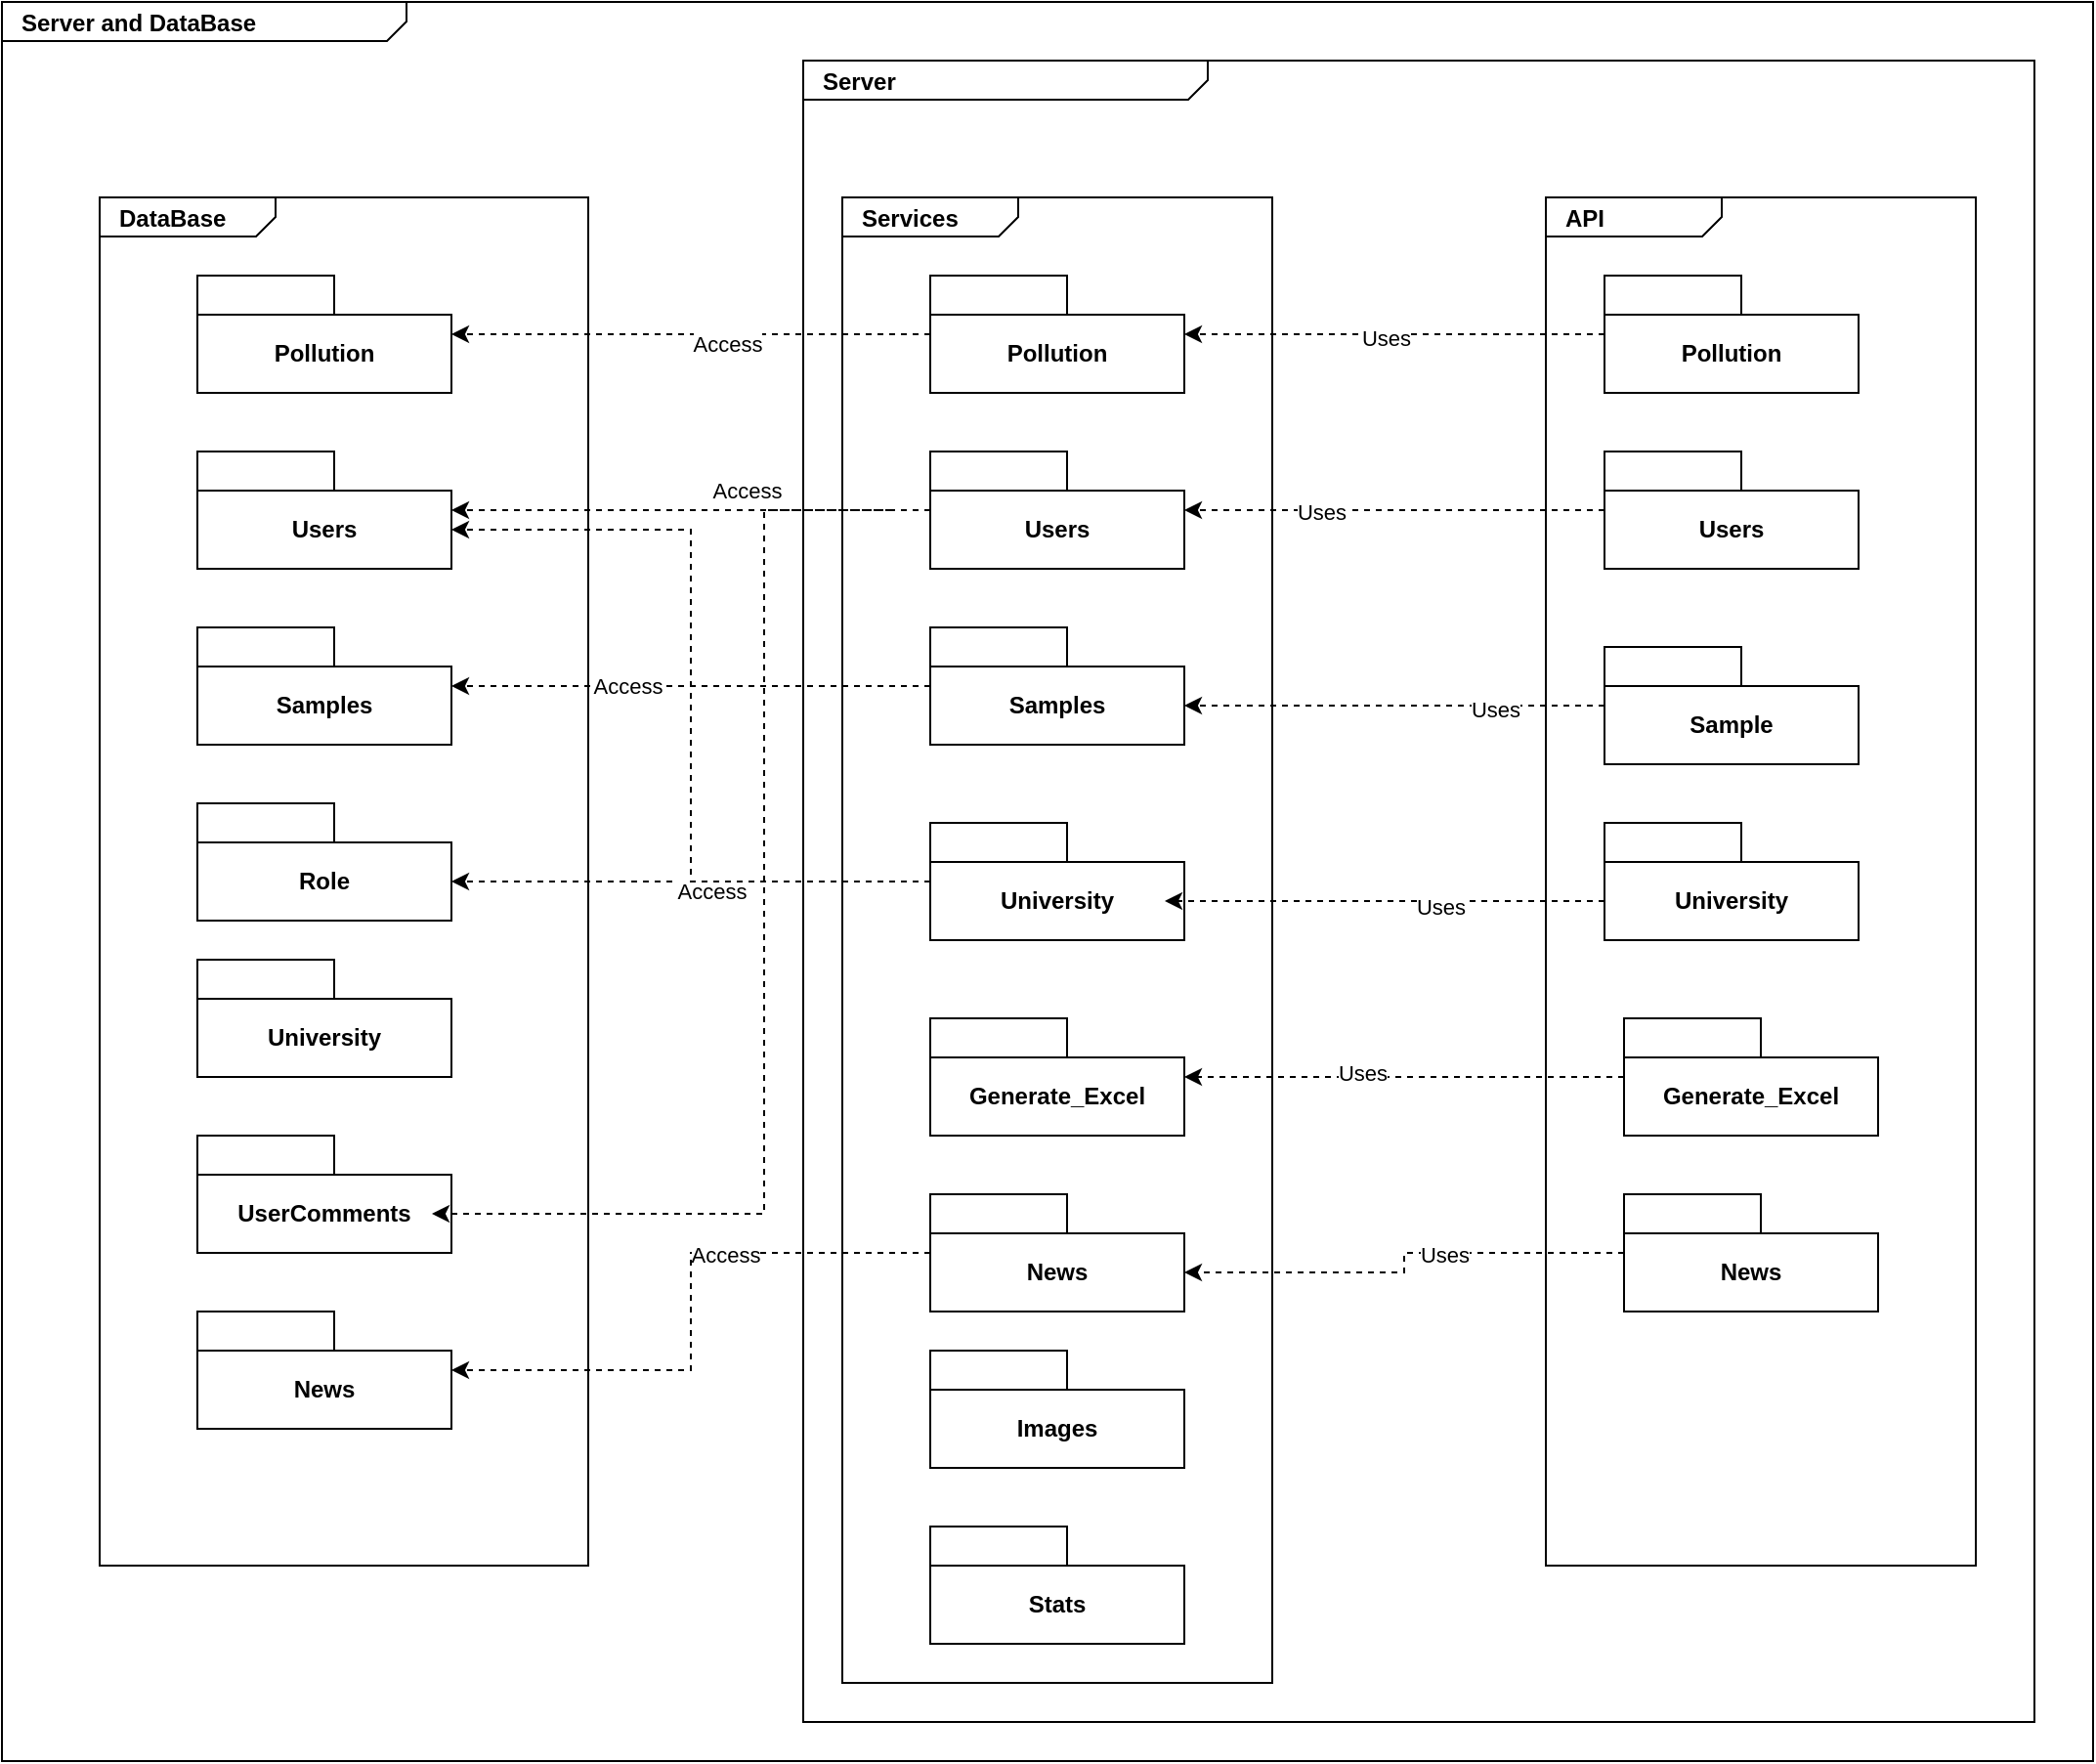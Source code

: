 <mxfile version="26.0.14">
  <diagram name="Page-1" id="929967ad-93f9-6ef4-fab6-5d389245f69c">
    <mxGraphModel dx="1160" dy="1162" grid="1" gridSize="10" guides="1" tooltips="1" connect="1" arrows="1" fold="1" page="1" pageScale="1.5" pageWidth="1169" pageHeight="826" background="none" math="0" shadow="0">
      <root>
        <mxCell id="0" style=";html=1;" />
        <mxCell id="1" style=";html=1;" parent="0" />
        <mxCell id="fy4j5EEXsITpbpzP0Zdo-60" value="&lt;p style=&quot;margin: 0px ; margin-top: 4px ; margin-left: 10px ; text-align: left&quot;&gt;&lt;b&gt;Server and DataBase&lt;/b&gt;&lt;/p&gt;" style="html=1;strokeWidth=1;shape=mxgraph.sysml.package;html=1;overflow=fill;whiteSpace=wrap;fontSize=12;align=center;labelX=207;" vertex="1" parent="1">
          <mxGeometry x="20" y="80" width="1070" height="900" as="geometry" />
        </mxCell>
        <mxCell id="1672d66443f91eb5-1" value="&lt;p style=&quot;margin: 0px ; margin-top: 4px ; margin-left: 10px ; text-align: left&quot;&gt;&lt;b&gt;Server&lt;/b&gt;&lt;/p&gt;" style="html=1;strokeWidth=1;shape=mxgraph.sysml.package;html=1;overflow=fill;whiteSpace=wrap;fontSize=12;align=center;labelX=207;" parent="1" vertex="1">
          <mxGeometry x="430" y="110" width="630" height="850" as="geometry" />
        </mxCell>
        <mxCell id="fy4j5EEXsITpbpzP0Zdo-16" value="&lt;p style=&quot;margin:0px;margin-top:4px;margin-left:10px;text-align:left;&quot;&gt;&lt;b&gt;DataBase&lt;/b&gt;&lt;/p&gt;" style="html=1;shape=mxgraph.sysml.package;html=1;overflow=fill;whiteSpace=wrap;" vertex="1" parent="1">
          <mxGeometry x="70" y="180" width="250" height="700" as="geometry" />
        </mxCell>
        <mxCell id="1z70BXOUAb1ZmNSoUYHr-9" style="edgeStyle=orthogonalEdgeStyle;rounded=0;orthogonalLoop=1;jettySize=auto;html=1;endArrow=none;startFill=0;" parent="1" target="1z70BXOUAb1ZmNSoUYHr-8" edge="1">
          <mxGeometry relative="1" as="geometry">
            <mxPoint x="505" y="590" as="sourcePoint" />
          </mxGeometry>
        </mxCell>
        <mxCell id="1z70BXOUAb1ZmNSoUYHr-13" style="edgeStyle=orthogonalEdgeStyle;rounded=0;orthogonalLoop=1;jettySize=auto;html=1;endArrow=none;startFill=0;" parent="1" target="1z70BXOUAb1ZmNSoUYHr-11" edge="1">
          <mxGeometry relative="1" as="geometry">
            <mxPoint x="581.5" y="560" as="sourcePoint" />
          </mxGeometry>
        </mxCell>
        <mxCell id="1z70BXOUAb1ZmNSoUYHr-16" style="edgeStyle=orthogonalEdgeStyle;rounded=0;orthogonalLoop=1;jettySize=auto;html=1;endArrow=none;startFill=0;" parent="1" source="1672d66443f91eb5-10" edge="1">
          <mxGeometry relative="1" as="geometry">
            <Array as="points">
              <mxPoint x="530" y="430" />
            </Array>
            <mxPoint x="640" y="430" as="targetPoint" />
          </mxGeometry>
        </mxCell>
        <mxCell id="rvwP7tbB7jXG2jo1dAHa-2" style="edgeStyle=none;curved=1;rounded=0;orthogonalLoop=1;jettySize=auto;html=1;fontSize=12;startSize=8;endSize=8;endArrow=none;startFill=0;" parent="1" target="rvwP7tbB7jXG2jo1dAHa-1" edge="1">
          <mxGeometry relative="1" as="geometry">
            <mxPoint x="725.589" y="590" as="sourcePoint" />
          </mxGeometry>
        </mxCell>
        <mxCell id="fy4j5EEXsITpbpzP0Zdo-1" value="University" style="shape=folder;fontStyle=1;tabWidth=70;tabHeight=20;tabPosition=left;html=1;boundedLbl=1;whiteSpace=wrap;" vertex="1" parent="1">
          <mxGeometry x="120" y="570" width="130" height="60" as="geometry" />
        </mxCell>
        <mxCell id="fy4j5EEXsITpbpzP0Zdo-2" value="Users" style="shape=folder;fontStyle=1;tabWidth=70;tabHeight=20;tabPosition=left;html=1;boundedLbl=1;whiteSpace=wrap;" vertex="1" parent="1">
          <mxGeometry x="120" y="310" width="130" height="60" as="geometry" />
        </mxCell>
        <mxCell id="fy4j5EEXsITpbpzP0Zdo-3" value="Role" style="shape=folder;fontStyle=1;tabWidth=70;tabHeight=20;tabPosition=left;html=1;boundedLbl=1;whiteSpace=wrap;" vertex="1" parent="1">
          <mxGeometry x="120" y="490" width="130" height="60" as="geometry" />
        </mxCell>
        <mxCell id="fy4j5EEXsITpbpzP0Zdo-4" value="Samples" style="shape=folder;fontStyle=1;tabWidth=70;tabHeight=20;tabPosition=left;html=1;boundedLbl=1;whiteSpace=wrap;" vertex="1" parent="1">
          <mxGeometry x="120" y="400" width="130" height="60" as="geometry" />
        </mxCell>
        <mxCell id="fy4j5EEXsITpbpzP0Zdo-5" value="Pollution" style="shape=folder;fontStyle=1;tabWidth=70;tabHeight=20;tabPosition=left;html=1;boundedLbl=1;whiteSpace=wrap;" vertex="1" parent="1">
          <mxGeometry x="120" y="220" width="130" height="60" as="geometry" />
        </mxCell>
        <mxCell id="fy4j5EEXsITpbpzP0Zdo-7" value="News" style="shape=folder;fontStyle=1;tabWidth=70;tabHeight=20;tabPosition=left;html=1;boundedLbl=1;whiteSpace=wrap;" vertex="1" parent="1">
          <mxGeometry x="120" y="750" width="130" height="60" as="geometry" />
        </mxCell>
        <mxCell id="fy4j5EEXsITpbpzP0Zdo-8" value="&lt;font style=&quot;color: rgb(0, 0, 0);&quot;&gt;UserComments&lt;/font&gt;" style="shape=folder;fontStyle=1;tabWidth=70;tabHeight=20;tabPosition=left;html=1;boundedLbl=1;whiteSpace=wrap;strokeColor=light-dark(#000000,#FFFFFF);" vertex="1" parent="1">
          <mxGeometry x="120" y="660" width="130" height="60" as="geometry" />
        </mxCell>
        <mxCell id="fy4j5EEXsITpbpzP0Zdo-12" value="&lt;p style=&quot;margin:0px;margin-top:4px;margin-left:10px;text-align:left;&quot;&gt;&lt;b&gt;API&lt;/b&gt;&lt;/p&gt;" style="html=1;shape=mxgraph.sysml.package;html=1;overflow=fill;whiteSpace=wrap;fillColor=none;" vertex="1" parent="1">
          <mxGeometry x="810" y="180" width="220" height="700" as="geometry" />
        </mxCell>
        <mxCell id="fy4j5EEXsITpbpzP0Zdo-15" value="News" style="shape=folder;fontStyle=1;tabWidth=70;tabHeight=20;tabPosition=left;html=1;boundedLbl=1;whiteSpace=wrap;" vertex="1" parent="1">
          <mxGeometry x="850" y="690" width="130" height="60" as="geometry" />
        </mxCell>
        <mxCell id="fy4j5EEXsITpbpzP0Zdo-18" value="&lt;p style=&quot;margin:0px;margin-top:4px;margin-left:10px;text-align:left;&quot;&gt;&lt;b&gt;Services&lt;/b&gt;&lt;/p&gt;" style="html=1;shape=mxgraph.sysml.package;html=1;overflow=fill;whiteSpace=wrap;fillColor=none;" vertex="1" parent="1">
          <mxGeometry x="450" y="180" width="220" height="760" as="geometry" />
        </mxCell>
        <mxCell id="fy4j5EEXsITpbpzP0Zdo-39" style="edgeStyle=orthogonalEdgeStyle;shape=connector;rounded=0;orthogonalLoop=1;jettySize=auto;html=1;dashed=1;strokeColor=default;align=center;verticalAlign=middle;fontFamily=Helvetica;fontSize=11;fontColor=default;labelBackgroundColor=default;endArrow=classic;" edge="1" parent="1" source="fy4j5EEXsITpbpzP0Zdo-19" target="fy4j5EEXsITpbpzP0Zdo-7">
          <mxGeometry relative="1" as="geometry" />
        </mxCell>
        <mxCell id="fy4j5EEXsITpbpzP0Zdo-40" value="Access" style="edgeLabel;html=1;align=center;verticalAlign=middle;resizable=0;points=[];fontFamily=Helvetica;fontSize=11;fontColor=default;labelBackgroundColor=default;" vertex="1" connectable="0" parent="fy4j5EEXsITpbpzP0Zdo-39">
          <mxGeometry x="-0.313" y="1" relative="1" as="geometry">
            <mxPoint as="offset" />
          </mxGeometry>
        </mxCell>
        <mxCell id="fy4j5EEXsITpbpzP0Zdo-19" value="News" style="shape=folder;fontStyle=1;tabWidth=70;tabHeight=20;tabPosition=left;html=1;boundedLbl=1;whiteSpace=wrap;" vertex="1" parent="1">
          <mxGeometry x="495" y="690" width="130" height="60" as="geometry" />
        </mxCell>
        <mxCell id="fy4j5EEXsITpbpzP0Zdo-20" value="Generate_Excel" style="shape=folder;fontStyle=1;tabWidth=70;tabHeight=20;tabPosition=left;html=1;boundedLbl=1;whiteSpace=wrap;" vertex="1" parent="1">
          <mxGeometry x="495" y="600" width="130" height="60" as="geometry" />
        </mxCell>
        <mxCell id="fy4j5EEXsITpbpzP0Zdo-28" style="edgeStyle=orthogonalEdgeStyle;rounded=0;orthogonalLoop=1;jettySize=auto;html=1;dashed=1;" edge="1" parent="1" source="fy4j5EEXsITpbpzP0Zdo-22" target="fy4j5EEXsITpbpzP0Zdo-5">
          <mxGeometry relative="1" as="geometry" />
        </mxCell>
        <mxCell id="fy4j5EEXsITpbpzP0Zdo-29" value="Access" style="edgeLabel;html=1;align=center;verticalAlign=middle;resizable=0;points=[];fontFamily=Helvetica;fontSize=11;fontColor=default;labelBackgroundColor=default;" vertex="1" connectable="0" parent="fy4j5EEXsITpbpzP0Zdo-28">
          <mxGeometry x="-0.149" y="5" relative="1" as="geometry">
            <mxPoint as="offset" />
          </mxGeometry>
        </mxCell>
        <mxCell id="fy4j5EEXsITpbpzP0Zdo-22" value="Pollution" style="shape=folder;fontStyle=1;tabWidth=70;tabHeight=20;tabPosition=left;html=1;boundedLbl=1;whiteSpace=wrap;" vertex="1" parent="1">
          <mxGeometry x="495" y="220" width="130" height="60" as="geometry" />
        </mxCell>
        <mxCell id="fy4j5EEXsITpbpzP0Zdo-32" style="edgeStyle=orthogonalEdgeStyle;shape=connector;rounded=0;orthogonalLoop=1;jettySize=auto;html=1;dashed=1;strokeColor=default;align=center;verticalAlign=middle;fontFamily=Helvetica;fontSize=11;fontColor=default;labelBackgroundColor=default;endArrow=classic;" edge="1" parent="1" source="fy4j5EEXsITpbpzP0Zdo-23" target="fy4j5EEXsITpbpzP0Zdo-2">
          <mxGeometry relative="1" as="geometry" />
        </mxCell>
        <mxCell id="fy4j5EEXsITpbpzP0Zdo-33" value="Access" style="edgeLabel;html=1;align=center;verticalAlign=middle;resizable=0;points=[];fontFamily=Helvetica;fontSize=11;fontColor=default;labelBackgroundColor=default;" vertex="1" connectable="0" parent="fy4j5EEXsITpbpzP0Zdo-32">
          <mxGeometry x="-0.231" y="-2" relative="1" as="geometry">
            <mxPoint y="-8" as="offset" />
          </mxGeometry>
        </mxCell>
        <mxCell id="fy4j5EEXsITpbpzP0Zdo-23" value="Users" style="shape=folder;fontStyle=1;tabWidth=70;tabHeight=20;tabPosition=left;html=1;boundedLbl=1;whiteSpace=wrap;" vertex="1" parent="1">
          <mxGeometry x="495" y="310" width="130" height="60" as="geometry" />
        </mxCell>
        <mxCell id="fy4j5EEXsITpbpzP0Zdo-34" style="edgeStyle=orthogonalEdgeStyle;shape=connector;rounded=0;orthogonalLoop=1;jettySize=auto;html=1;dashed=1;strokeColor=default;align=center;verticalAlign=middle;fontFamily=Helvetica;fontSize=11;fontColor=default;labelBackgroundColor=default;endArrow=classic;" edge="1" parent="1" source="fy4j5EEXsITpbpzP0Zdo-24" target="fy4j5EEXsITpbpzP0Zdo-4">
          <mxGeometry relative="1" as="geometry" />
        </mxCell>
        <mxCell id="fy4j5EEXsITpbpzP0Zdo-35" value="Access" style="edgeLabel;html=1;align=center;verticalAlign=middle;resizable=0;points=[];fontFamily=Helvetica;fontSize=11;fontColor=default;labelBackgroundColor=default;" vertex="1" connectable="0" parent="fy4j5EEXsITpbpzP0Zdo-34">
          <mxGeometry x="0.128" y="2" relative="1" as="geometry">
            <mxPoint x="-17" y="-2" as="offset" />
          </mxGeometry>
        </mxCell>
        <mxCell id="fy4j5EEXsITpbpzP0Zdo-24" value="Samples" style="shape=folder;fontStyle=1;tabWidth=70;tabHeight=20;tabPosition=left;html=1;boundedLbl=1;whiteSpace=wrap;" vertex="1" parent="1">
          <mxGeometry x="495" y="400" width="130" height="60" as="geometry" />
        </mxCell>
        <mxCell id="fy4j5EEXsITpbpzP0Zdo-27" value="University" style="shape=folder;fontStyle=1;tabWidth=70;tabHeight=20;tabPosition=left;html=1;boundedLbl=1;whiteSpace=wrap;" vertex="1" parent="1">
          <mxGeometry x="495" y="500" width="130" height="60" as="geometry" />
        </mxCell>
        <mxCell id="fy4j5EEXsITpbpzP0Zdo-30" value="Images" style="shape=folder;fontStyle=1;tabWidth=70;tabHeight=20;tabPosition=left;html=1;boundedLbl=1;whiteSpace=wrap;" vertex="1" parent="1">
          <mxGeometry x="495" y="770" width="130" height="60" as="geometry" />
        </mxCell>
        <mxCell id="fy4j5EEXsITpbpzP0Zdo-31" value="Stats" style="shape=folder;fontStyle=1;tabWidth=70;tabHeight=20;tabPosition=left;html=1;boundedLbl=1;whiteSpace=wrap;" vertex="1" parent="1">
          <mxGeometry x="495" y="860" width="130" height="60" as="geometry" />
        </mxCell>
        <mxCell id="fy4j5EEXsITpbpzP0Zdo-36" style="edgeStyle=orthogonalEdgeStyle;shape=connector;rounded=0;orthogonalLoop=1;jettySize=auto;html=1;entryX=0;entryY=0;entryDx=130;entryDy=40;entryPerimeter=0;dashed=1;strokeColor=default;align=center;verticalAlign=middle;fontFamily=Helvetica;fontSize=11;fontColor=default;labelBackgroundColor=default;endArrow=classic;" edge="1" parent="1" source="fy4j5EEXsITpbpzP0Zdo-27" target="fy4j5EEXsITpbpzP0Zdo-3">
          <mxGeometry relative="1" as="geometry" />
        </mxCell>
        <mxCell id="fy4j5EEXsITpbpzP0Zdo-37" value="Access" style="edgeLabel;html=1;align=center;verticalAlign=middle;resizable=0;points=[];fontFamily=Helvetica;fontSize=11;fontColor=default;labelBackgroundColor=default;" vertex="1" connectable="0" parent="fy4j5EEXsITpbpzP0Zdo-36">
          <mxGeometry x="-0.082" y="-2" relative="1" as="geometry">
            <mxPoint y="7" as="offset" />
          </mxGeometry>
        </mxCell>
        <mxCell id="fy4j5EEXsITpbpzP0Zdo-38" style="edgeStyle=orthogonalEdgeStyle;shape=connector;rounded=0;orthogonalLoop=1;jettySize=auto;html=1;entryX=0;entryY=0;entryDx=130;entryDy=40;entryPerimeter=0;dashed=1;strokeColor=default;align=center;verticalAlign=middle;fontFamily=Helvetica;fontSize=11;fontColor=default;labelBackgroundColor=default;endArrow=classic;" edge="1" parent="1" source="fy4j5EEXsITpbpzP0Zdo-27" target="fy4j5EEXsITpbpzP0Zdo-2">
          <mxGeometry relative="1" as="geometry" />
        </mxCell>
        <mxCell id="fy4j5EEXsITpbpzP0Zdo-42" style="edgeStyle=orthogonalEdgeStyle;shape=connector;rounded=0;orthogonalLoop=1;jettySize=auto;html=1;entryX=0;entryY=0;entryDx=130;entryDy=40;entryPerimeter=0;dashed=1;strokeColor=default;align=center;verticalAlign=middle;fontFamily=Helvetica;fontSize=11;fontColor=default;labelBackgroundColor=default;endArrow=classic;" edge="1" parent="1">
          <mxGeometry relative="1" as="geometry">
            <mxPoint x="475" y="340" as="sourcePoint" />
            <mxPoint x="240" y="700" as="targetPoint" />
            <Array as="points">
              <mxPoint x="410" y="340" />
              <mxPoint x="410" y="700" />
            </Array>
          </mxGeometry>
        </mxCell>
        <mxCell id="fy4j5EEXsITpbpzP0Zdo-45" style="edgeStyle=orthogonalEdgeStyle;shape=connector;rounded=0;orthogonalLoop=1;jettySize=auto;html=1;dashed=1;strokeColor=default;align=center;verticalAlign=middle;fontFamily=Helvetica;fontSize=11;fontColor=default;labelBackgroundColor=default;endArrow=classic;" edge="1" parent="1" source="fy4j5EEXsITpbpzP0Zdo-43" target="fy4j5EEXsITpbpzP0Zdo-20">
          <mxGeometry relative="1" as="geometry" />
        </mxCell>
        <mxCell id="fy4j5EEXsITpbpzP0Zdo-46" value="Uses" style="edgeLabel;html=1;align=center;verticalAlign=middle;resizable=0;points=[];fontFamily=Helvetica;fontSize=11;fontColor=default;labelBackgroundColor=default;" vertex="1" connectable="0" parent="fy4j5EEXsITpbpzP0Zdo-45">
          <mxGeometry x="0.199" y="-2" relative="1" as="geometry">
            <mxPoint x="1" as="offset" />
          </mxGeometry>
        </mxCell>
        <mxCell id="fy4j5EEXsITpbpzP0Zdo-43" value="Generate_Excel" style="shape=folder;fontStyle=1;tabWidth=70;tabHeight=20;tabPosition=left;html=1;boundedLbl=1;whiteSpace=wrap;" vertex="1" parent="1">
          <mxGeometry x="850" y="600" width="130" height="60" as="geometry" />
        </mxCell>
        <mxCell id="fy4j5EEXsITpbpzP0Zdo-48" style="edgeStyle=orthogonalEdgeStyle;shape=connector;rounded=0;orthogonalLoop=1;jettySize=auto;html=1;dashed=1;strokeColor=default;align=center;verticalAlign=middle;fontFamily=Helvetica;fontSize=11;fontColor=default;labelBackgroundColor=default;endArrow=classic;" edge="1" parent="1" source="fy4j5EEXsITpbpzP0Zdo-47" target="fy4j5EEXsITpbpzP0Zdo-22">
          <mxGeometry relative="1" as="geometry" />
        </mxCell>
        <mxCell id="fy4j5EEXsITpbpzP0Zdo-49" value="Uses" style="edgeLabel;html=1;align=center;verticalAlign=middle;resizable=0;points=[];fontFamily=Helvetica;fontSize=11;fontColor=default;labelBackgroundColor=default;" vertex="1" connectable="0" parent="fy4j5EEXsITpbpzP0Zdo-48">
          <mxGeometry x="0.049" y="2" relative="1" as="geometry">
            <mxPoint x="1" as="offset" />
          </mxGeometry>
        </mxCell>
        <mxCell id="fy4j5EEXsITpbpzP0Zdo-47" value="Pollution" style="shape=folder;fontStyle=1;tabWidth=70;tabHeight=20;tabPosition=left;html=1;boundedLbl=1;whiteSpace=wrap;" vertex="1" parent="1">
          <mxGeometry x="840" y="220" width="130" height="60" as="geometry" />
        </mxCell>
        <mxCell id="fy4j5EEXsITpbpzP0Zdo-50" value="Users" style="shape=folder;fontStyle=1;tabWidth=70;tabHeight=20;tabPosition=left;html=1;boundedLbl=1;whiteSpace=wrap;" vertex="1" parent="1">
          <mxGeometry x="840" y="310" width="130" height="60" as="geometry" />
        </mxCell>
        <mxCell id="fy4j5EEXsITpbpzP0Zdo-51" style="edgeStyle=orthogonalEdgeStyle;shape=connector;rounded=0;orthogonalLoop=1;jettySize=auto;html=1;entryX=0;entryY=0;entryDx=130;entryDy=30;entryPerimeter=0;dashed=1;strokeColor=default;align=center;verticalAlign=middle;fontFamily=Helvetica;fontSize=11;fontColor=default;labelBackgroundColor=default;endArrow=classic;" edge="1" parent="1" source="fy4j5EEXsITpbpzP0Zdo-50" target="fy4j5EEXsITpbpzP0Zdo-23">
          <mxGeometry relative="1" as="geometry" />
        </mxCell>
        <mxCell id="fy4j5EEXsITpbpzP0Zdo-52" value="Uses" style="edgeLabel;html=1;align=center;verticalAlign=middle;resizable=0;points=[];fontFamily=Helvetica;fontSize=11;fontColor=default;labelBackgroundColor=default;" vertex="1" connectable="0" parent="fy4j5EEXsITpbpzP0Zdo-51">
          <mxGeometry x="0.361" y="1" relative="1" as="geometry">
            <mxPoint x="1" as="offset" />
          </mxGeometry>
        </mxCell>
        <mxCell id="fy4j5EEXsITpbpzP0Zdo-53" value="Sample" style="shape=folder;fontStyle=1;tabWidth=70;tabHeight=20;tabPosition=left;html=1;boundedLbl=1;whiteSpace=wrap;" vertex="1" parent="1">
          <mxGeometry x="840" y="410" width="130" height="60" as="geometry" />
        </mxCell>
        <mxCell id="fy4j5EEXsITpbpzP0Zdo-54" style="edgeStyle=orthogonalEdgeStyle;shape=connector;rounded=0;orthogonalLoop=1;jettySize=auto;html=1;entryX=0;entryY=0;entryDx=130;entryDy=40;entryPerimeter=0;dashed=1;strokeColor=default;align=center;verticalAlign=middle;fontFamily=Helvetica;fontSize=11;fontColor=default;labelBackgroundColor=default;endArrow=classic;" edge="1" parent="1" source="fy4j5EEXsITpbpzP0Zdo-53" target="fy4j5EEXsITpbpzP0Zdo-24">
          <mxGeometry relative="1" as="geometry" />
        </mxCell>
        <mxCell id="fy4j5EEXsITpbpzP0Zdo-55" value="Uses" style="edgeLabel;html=1;align=center;verticalAlign=middle;resizable=0;points=[];fontFamily=Helvetica;fontSize=11;fontColor=default;labelBackgroundColor=default;" vertex="1" connectable="0" parent="fy4j5EEXsITpbpzP0Zdo-54">
          <mxGeometry x="-0.47" y="2" relative="1" as="geometry">
            <mxPoint x="1" as="offset" />
          </mxGeometry>
        </mxCell>
        <mxCell id="fy4j5EEXsITpbpzP0Zdo-57" style="edgeStyle=orthogonalEdgeStyle;shape=connector;rounded=0;orthogonalLoop=1;jettySize=auto;html=1;dashed=1;strokeColor=default;align=center;verticalAlign=middle;fontFamily=Helvetica;fontSize=11;fontColor=default;labelBackgroundColor=default;endArrow=classic;exitX=0;exitY=0;exitDx=0;exitDy=40;exitPerimeter=0;" edge="1" parent="1" source="fy4j5EEXsITpbpzP0Zdo-56">
          <mxGeometry relative="1" as="geometry">
            <mxPoint x="780" y="540.0" as="sourcePoint" />
            <mxPoint x="615" y="540" as="targetPoint" />
          </mxGeometry>
        </mxCell>
        <mxCell id="fy4j5EEXsITpbpzP0Zdo-58" value="Uses" style="edgeLabel;html=1;align=center;verticalAlign=middle;resizable=0;points=[];fontFamily=Helvetica;fontSize=11;fontColor=default;labelBackgroundColor=default;" vertex="1" connectable="0" parent="fy4j5EEXsITpbpzP0Zdo-57">
          <mxGeometry x="-0.245" y="3" relative="1" as="geometry">
            <mxPoint x="1" as="offset" />
          </mxGeometry>
        </mxCell>
        <mxCell id="fy4j5EEXsITpbpzP0Zdo-56" value="University" style="shape=folder;fontStyle=1;tabWidth=70;tabHeight=20;tabPosition=left;html=1;boundedLbl=1;whiteSpace=wrap;" vertex="1" parent="1">
          <mxGeometry x="840" y="500" width="130" height="60" as="geometry" />
        </mxCell>
        <mxCell id="fy4j5EEXsITpbpzP0Zdo-62" style="edgeStyle=orthogonalEdgeStyle;shape=connector;rounded=0;orthogonalLoop=1;jettySize=auto;html=1;entryX=0;entryY=0;entryDx=130;entryDy=40;entryPerimeter=0;dashed=1;strokeColor=default;align=center;verticalAlign=middle;fontFamily=Helvetica;fontSize=11;fontColor=default;labelBackgroundColor=default;endArrow=classic;" edge="1" parent="1" source="fy4j5EEXsITpbpzP0Zdo-15" target="fy4j5EEXsITpbpzP0Zdo-19">
          <mxGeometry relative="1" as="geometry" />
        </mxCell>
        <mxCell id="fy4j5EEXsITpbpzP0Zdo-63" value="Uses" style="edgeLabel;html=1;align=center;verticalAlign=middle;resizable=0;points=[];fontFamily=Helvetica;fontSize=11;fontColor=default;labelBackgroundColor=default;" vertex="1" connectable="0" parent="fy4j5EEXsITpbpzP0Zdo-62">
          <mxGeometry x="-0.211" y="1" relative="1" as="geometry">
            <mxPoint as="offset" />
          </mxGeometry>
        </mxCell>
      </root>
    </mxGraphModel>
  </diagram>
</mxfile>
